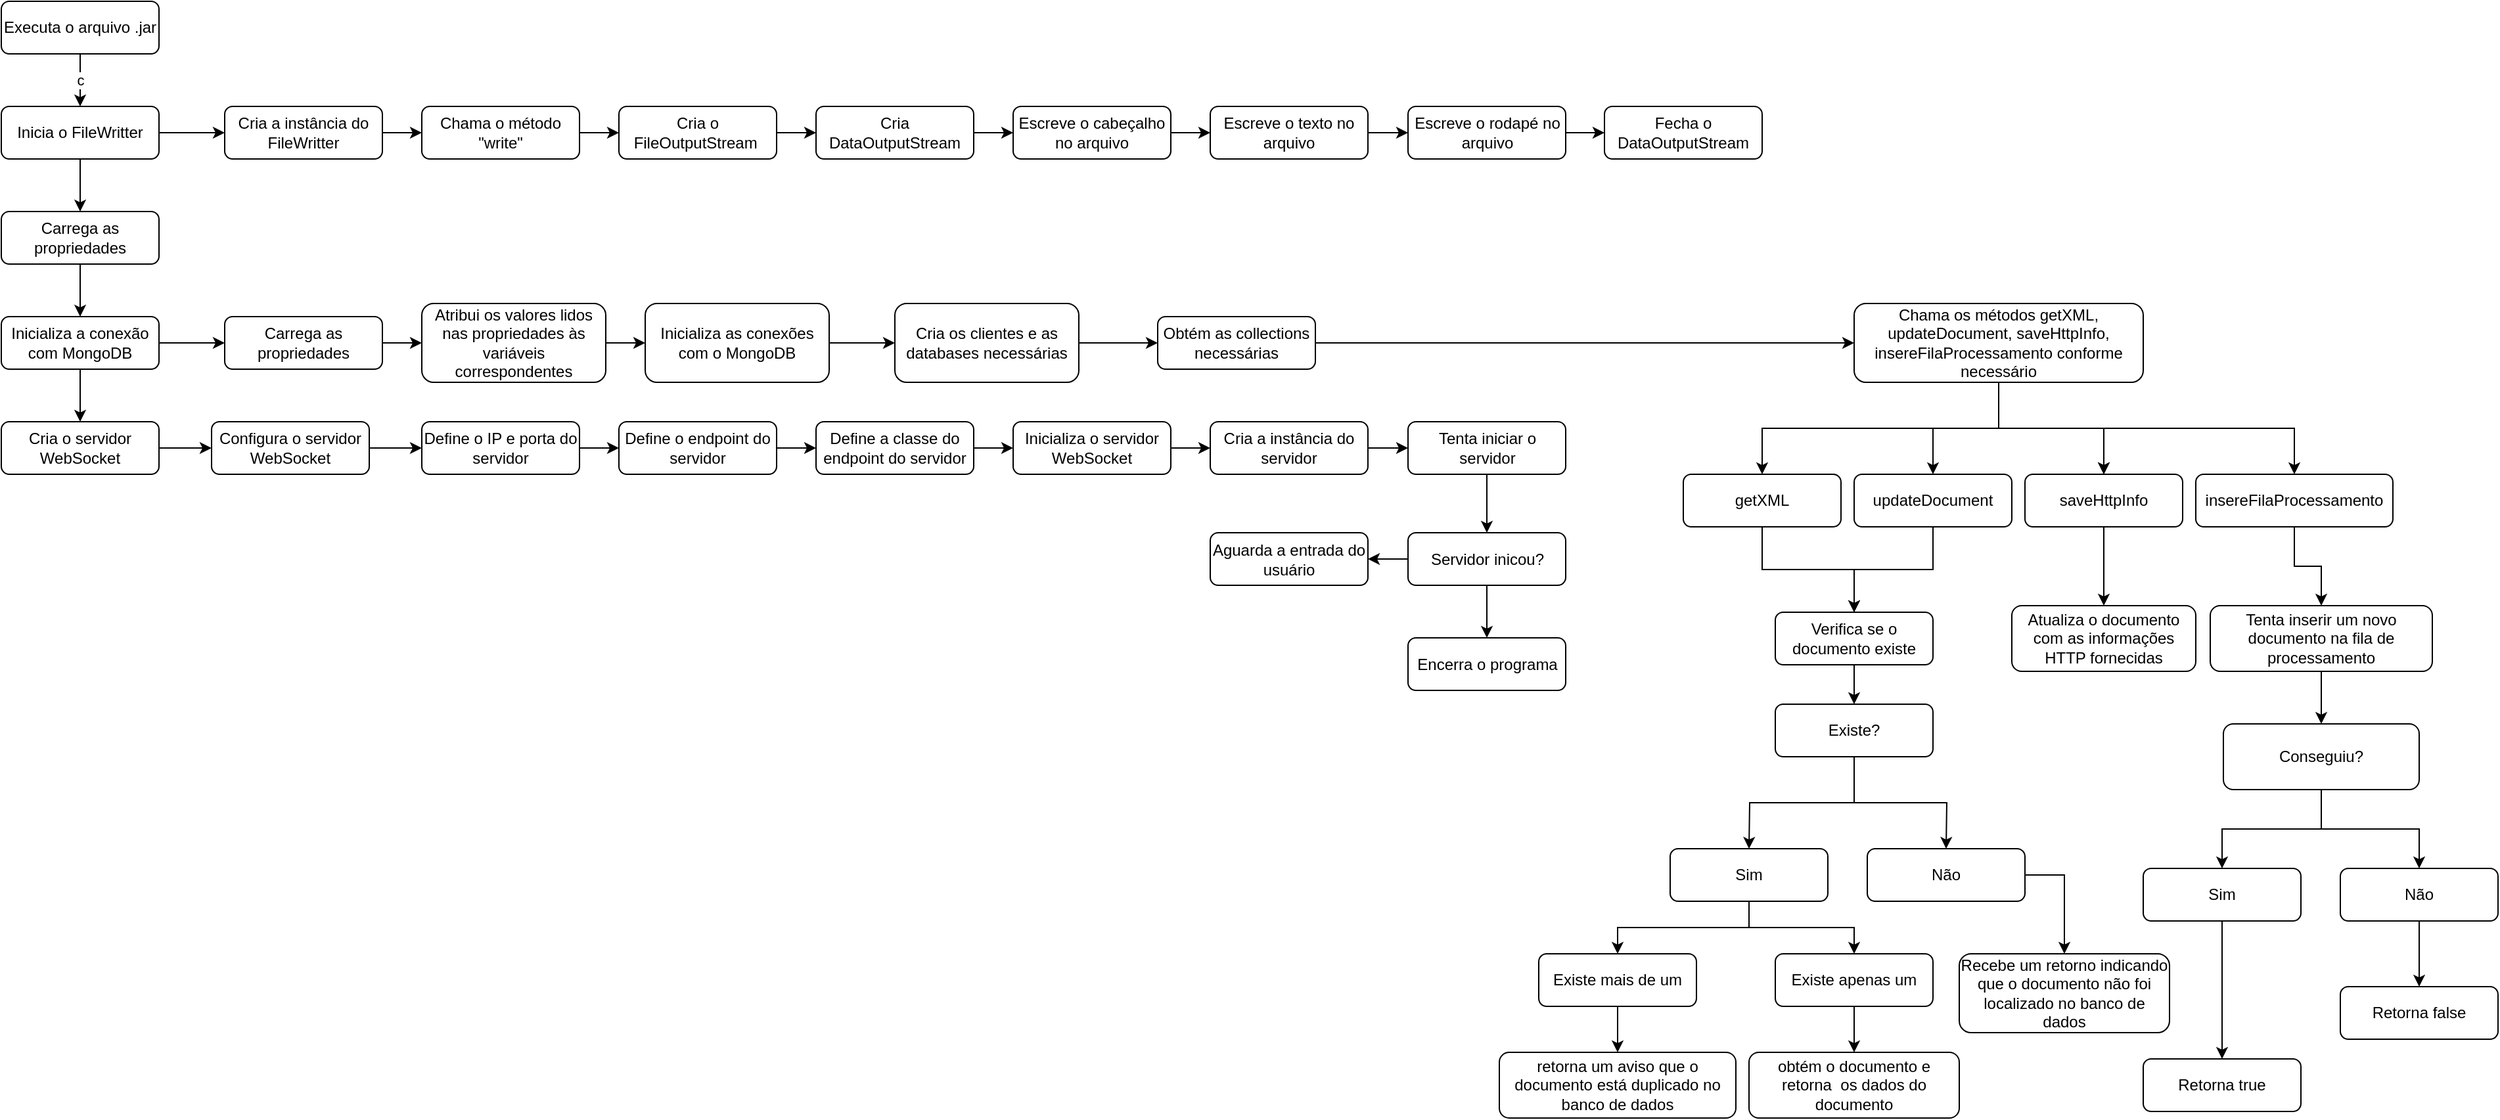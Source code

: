 <mxfile version="22.1.21" type="github">
  <diagram id="C5RBs43oDa-KdzZeNtuy" name="Page-1">
    <mxGraphModel dx="1247" dy="642" grid="1" gridSize="10" guides="1" tooltips="1" connect="1" arrows="1" fold="1" page="1" pageScale="1" pageWidth="827" pageHeight="1169" math="0" shadow="0">
      <root>
        <mxCell id="WIyWlLk6GJQsqaUBKTNV-0" />
        <mxCell id="WIyWlLk6GJQsqaUBKTNV-1" parent="WIyWlLk6GJQsqaUBKTNV-0" />
        <mxCell id="WitblhVI_im-lrWHp8Qs-33" value="c" style="edgeStyle=orthogonalEdgeStyle;rounded=0;orthogonalLoop=1;jettySize=auto;html=1;" edge="1" parent="WIyWlLk6GJQsqaUBKTNV-1" source="WIyWlLk6GJQsqaUBKTNV-3" target="WitblhVI_im-lrWHp8Qs-21">
          <mxGeometry relative="1" as="geometry" />
        </mxCell>
        <mxCell id="WIyWlLk6GJQsqaUBKTNV-3" value="Executa o arquivo .jar" style="rounded=1;whiteSpace=wrap;html=1;fontSize=12;glass=0;strokeWidth=1;shadow=0;perimeterSpacing=0;" parent="WIyWlLk6GJQsqaUBKTNV-1" vertex="1">
          <mxGeometry x="160" y="120" width="120" height="40" as="geometry" />
        </mxCell>
        <mxCell id="WitblhVI_im-lrWHp8Qs-12" value="Aguarda a entrada do usuário" style="rounded=1;whiteSpace=wrap;html=1;fontSize=12;glass=0;strokeWidth=1;shadow=0;perimeterSpacing=0;" vertex="1" parent="WIyWlLk6GJQsqaUBKTNV-1">
          <mxGeometry x="1080" y="524.5" width="120" height="40" as="geometry" />
        </mxCell>
        <mxCell id="WitblhVI_im-lrWHp8Qs-34" value="" style="edgeStyle=orthogonalEdgeStyle;rounded=0;orthogonalLoop=1;jettySize=auto;html=1;" edge="1" parent="WIyWlLk6GJQsqaUBKTNV-1" source="WitblhVI_im-lrWHp8Qs-21" target="WitblhVI_im-lrWHp8Qs-26">
          <mxGeometry relative="1" as="geometry" />
        </mxCell>
        <mxCell id="WitblhVI_im-lrWHp8Qs-43" value="" style="edgeStyle=orthogonalEdgeStyle;rounded=0;orthogonalLoop=1;jettySize=auto;html=1;" edge="1" parent="WIyWlLk6GJQsqaUBKTNV-1" source="WitblhVI_im-lrWHp8Qs-21" target="WitblhVI_im-lrWHp8Qs-42">
          <mxGeometry relative="1" as="geometry" />
        </mxCell>
        <mxCell id="WitblhVI_im-lrWHp8Qs-21" value="Inicia o FileWritter" style="rounded=1;whiteSpace=wrap;html=1;fontSize=12;glass=0;strokeWidth=1;shadow=0;perimeterSpacing=0;" vertex="1" parent="WIyWlLk6GJQsqaUBKTNV-1">
          <mxGeometry x="160" y="200" width="120" height="40" as="geometry" />
        </mxCell>
        <mxCell id="WitblhVI_im-lrWHp8Qs-35" value="" style="edgeStyle=orthogonalEdgeStyle;rounded=0;orthogonalLoop=1;jettySize=auto;html=1;" edge="1" parent="WIyWlLk6GJQsqaUBKTNV-1" source="WitblhVI_im-lrWHp8Qs-26" target="WitblhVI_im-lrWHp8Qs-27">
          <mxGeometry relative="1" as="geometry" />
        </mxCell>
        <mxCell id="WitblhVI_im-lrWHp8Qs-26" value="Carrega as propriedades" style="rounded=1;whiteSpace=wrap;html=1;fontSize=12;glass=0;strokeWidth=1;shadow=0;perimeterSpacing=0;" vertex="1" parent="WIyWlLk6GJQsqaUBKTNV-1">
          <mxGeometry x="160" y="280" width="120" height="40" as="geometry" />
        </mxCell>
        <mxCell id="WitblhVI_im-lrWHp8Qs-36" value="" style="edgeStyle=orthogonalEdgeStyle;rounded=0;orthogonalLoop=1;jettySize=auto;html=1;" edge="1" parent="WIyWlLk6GJQsqaUBKTNV-1" source="WitblhVI_im-lrWHp8Qs-27" target="WitblhVI_im-lrWHp8Qs-28">
          <mxGeometry relative="1" as="geometry" />
        </mxCell>
        <mxCell id="WitblhVI_im-lrWHp8Qs-66" value="" style="edgeStyle=orthogonalEdgeStyle;rounded=0;orthogonalLoop=1;jettySize=auto;html=1;" edge="1" parent="WIyWlLk6GJQsqaUBKTNV-1" source="WitblhVI_im-lrWHp8Qs-27" target="WitblhVI_im-lrWHp8Qs-65">
          <mxGeometry relative="1" as="geometry" />
        </mxCell>
        <mxCell id="WitblhVI_im-lrWHp8Qs-27" value="Inicializa a conexão com MongoDB" style="rounded=1;whiteSpace=wrap;html=1;fontSize=12;glass=0;strokeWidth=1;shadow=0;perimeterSpacing=0;" vertex="1" parent="WIyWlLk6GJQsqaUBKTNV-1">
          <mxGeometry x="160" y="360" width="120" height="40" as="geometry" />
        </mxCell>
        <mxCell id="WitblhVI_im-lrWHp8Qs-192" value="" style="edgeStyle=orthogonalEdgeStyle;rounded=0;orthogonalLoop=1;jettySize=auto;html=1;" edge="1" parent="WIyWlLk6GJQsqaUBKTNV-1" source="WitblhVI_im-lrWHp8Qs-28" target="WitblhVI_im-lrWHp8Qs-190">
          <mxGeometry relative="1" as="geometry" />
        </mxCell>
        <mxCell id="WitblhVI_im-lrWHp8Qs-28" value="Cria o servidor WebSocket" style="rounded=1;whiteSpace=wrap;html=1;fontSize=12;glass=0;strokeWidth=1;shadow=0;perimeterSpacing=0;" vertex="1" parent="WIyWlLk6GJQsqaUBKTNV-1">
          <mxGeometry x="160" y="440" width="120" height="40" as="geometry" />
        </mxCell>
        <mxCell id="WitblhVI_im-lrWHp8Qs-39" value="" style="edgeStyle=orthogonalEdgeStyle;rounded=0;orthogonalLoop=1;jettySize=auto;html=1;" edge="1" parent="WIyWlLk6GJQsqaUBKTNV-1" source="WitblhVI_im-lrWHp8Qs-30" target="WitblhVI_im-lrWHp8Qs-31">
          <mxGeometry relative="1" as="geometry" />
        </mxCell>
        <mxCell id="WitblhVI_im-lrWHp8Qs-209" value="" style="edgeStyle=orthogonalEdgeStyle;rounded=0;orthogonalLoop=1;jettySize=auto;html=1;" edge="1" parent="WIyWlLk6GJQsqaUBKTNV-1" source="WitblhVI_im-lrWHp8Qs-30" target="WitblhVI_im-lrWHp8Qs-12">
          <mxGeometry relative="1" as="geometry" />
        </mxCell>
        <mxCell id="WitblhVI_im-lrWHp8Qs-30" value="Servidor inicou?" style="rounded=1;whiteSpace=wrap;html=1;fontSize=12;glass=0;strokeWidth=1;shadow=0;perimeterSpacing=0;" vertex="1" parent="WIyWlLk6GJQsqaUBKTNV-1">
          <mxGeometry x="1230.5" y="524.5" width="120" height="40" as="geometry" />
        </mxCell>
        <mxCell id="WitblhVI_im-lrWHp8Qs-31" value="&lt;div style=&quot;border-color: var(--border-color);&quot;&gt;Encerra o programa&lt;/div&gt;" style="rounded=1;whiteSpace=wrap;html=1;fontSize=12;glass=0;strokeWidth=1;shadow=0;perimeterSpacing=0;" vertex="1" parent="WIyWlLk6GJQsqaUBKTNV-1">
          <mxGeometry x="1230.5" y="604.5" width="120" height="40" as="geometry" />
        </mxCell>
        <mxCell id="WitblhVI_im-lrWHp8Qs-45" value="" style="edgeStyle=orthogonalEdgeStyle;rounded=0;orthogonalLoop=1;jettySize=auto;html=1;" edge="1" parent="WIyWlLk6GJQsqaUBKTNV-1" source="WitblhVI_im-lrWHp8Qs-42" target="WitblhVI_im-lrWHp8Qs-44">
          <mxGeometry relative="1" as="geometry" />
        </mxCell>
        <mxCell id="WitblhVI_im-lrWHp8Qs-42" value="Cria a instância do FileWritter" style="rounded=1;whiteSpace=wrap;html=1;fontSize=12;glass=0;strokeWidth=1;shadow=0;perimeterSpacing=0;" vertex="1" parent="WIyWlLk6GJQsqaUBKTNV-1">
          <mxGeometry x="330" y="200" width="120" height="40" as="geometry" />
        </mxCell>
        <mxCell id="WitblhVI_im-lrWHp8Qs-48" value="" style="edgeStyle=orthogonalEdgeStyle;rounded=0;orthogonalLoop=1;jettySize=auto;html=1;" edge="1" parent="WIyWlLk6GJQsqaUBKTNV-1" source="WitblhVI_im-lrWHp8Qs-44" target="WitblhVI_im-lrWHp8Qs-47">
          <mxGeometry relative="1" as="geometry" />
        </mxCell>
        <mxCell id="WitblhVI_im-lrWHp8Qs-44" value="Chama o método &quot;write&quot;" style="rounded=1;whiteSpace=wrap;html=1;fontSize=12;glass=0;strokeWidth=1;shadow=0;perimeterSpacing=0;" vertex="1" parent="WIyWlLk6GJQsqaUBKTNV-1">
          <mxGeometry x="480" y="200" width="120" height="40" as="geometry" />
        </mxCell>
        <mxCell id="WitblhVI_im-lrWHp8Qs-50" value="" style="edgeStyle=orthogonalEdgeStyle;rounded=0;orthogonalLoop=1;jettySize=auto;html=1;" edge="1" parent="WIyWlLk6GJQsqaUBKTNV-1" source="WitblhVI_im-lrWHp8Qs-47" target="WitblhVI_im-lrWHp8Qs-49">
          <mxGeometry relative="1" as="geometry" />
        </mxCell>
        <mxCell id="WitblhVI_im-lrWHp8Qs-47" value="Cria o FileOutputStream&amp;nbsp;&lt;br/&gt;" style="rounded=1;whiteSpace=wrap;html=1;fontSize=12;glass=0;strokeWidth=1;shadow=0;perimeterSpacing=0;" vertex="1" parent="WIyWlLk6GJQsqaUBKTNV-1">
          <mxGeometry x="630" y="200" width="120" height="40" as="geometry" />
        </mxCell>
        <mxCell id="WitblhVI_im-lrWHp8Qs-53" value="" style="edgeStyle=orthogonalEdgeStyle;rounded=0;orthogonalLoop=1;jettySize=auto;html=1;" edge="1" parent="WIyWlLk6GJQsqaUBKTNV-1" source="WitblhVI_im-lrWHp8Qs-49" target="WitblhVI_im-lrWHp8Qs-52">
          <mxGeometry relative="1" as="geometry" />
        </mxCell>
        <mxCell id="WitblhVI_im-lrWHp8Qs-49" value="Cria DataOutputStream" style="rounded=1;whiteSpace=wrap;html=1;fontSize=12;glass=0;strokeWidth=1;shadow=0;perimeterSpacing=0;" vertex="1" parent="WIyWlLk6GJQsqaUBKTNV-1">
          <mxGeometry x="780" y="200" width="120" height="40" as="geometry" />
        </mxCell>
        <mxCell id="WitblhVI_im-lrWHp8Qs-55" value="" style="edgeStyle=orthogonalEdgeStyle;rounded=0;orthogonalLoop=1;jettySize=auto;html=1;" edge="1" parent="WIyWlLk6GJQsqaUBKTNV-1" source="WitblhVI_im-lrWHp8Qs-52" target="WitblhVI_im-lrWHp8Qs-54">
          <mxGeometry relative="1" as="geometry" />
        </mxCell>
        <mxCell id="WitblhVI_im-lrWHp8Qs-52" value="Escreve o cabeçalho no arquivo" style="rounded=1;whiteSpace=wrap;html=1;fontSize=12;glass=0;strokeWidth=1;shadow=0;perimeterSpacing=0;" vertex="1" parent="WIyWlLk6GJQsqaUBKTNV-1">
          <mxGeometry x="930" y="200" width="120" height="40" as="geometry" />
        </mxCell>
        <mxCell id="WitblhVI_im-lrWHp8Qs-58" value="" style="edgeStyle=orthogonalEdgeStyle;rounded=0;orthogonalLoop=1;jettySize=auto;html=1;" edge="1" parent="WIyWlLk6GJQsqaUBKTNV-1" source="WitblhVI_im-lrWHp8Qs-54" target="WitblhVI_im-lrWHp8Qs-57">
          <mxGeometry relative="1" as="geometry" />
        </mxCell>
        <mxCell id="WitblhVI_im-lrWHp8Qs-54" value="Escreve o texto no arquivo" style="rounded=1;whiteSpace=wrap;html=1;fontSize=12;glass=0;strokeWidth=1;shadow=0;perimeterSpacing=0;" vertex="1" parent="WIyWlLk6GJQsqaUBKTNV-1">
          <mxGeometry x="1080" y="200" width="120" height="40" as="geometry" />
        </mxCell>
        <mxCell id="WitblhVI_im-lrWHp8Qs-61" value="" style="edgeStyle=orthogonalEdgeStyle;rounded=0;orthogonalLoop=1;jettySize=auto;html=1;" edge="1" parent="WIyWlLk6GJQsqaUBKTNV-1" source="WitblhVI_im-lrWHp8Qs-57" target="WitblhVI_im-lrWHp8Qs-60">
          <mxGeometry relative="1" as="geometry" />
        </mxCell>
        <mxCell id="WitblhVI_im-lrWHp8Qs-57" value="Escreve o rodapé no arquivo" style="rounded=1;whiteSpace=wrap;html=1;fontSize=12;glass=0;strokeWidth=1;shadow=0;perimeterSpacing=0;" vertex="1" parent="WIyWlLk6GJQsqaUBKTNV-1">
          <mxGeometry x="1230.5" y="200" width="120" height="40" as="geometry" />
        </mxCell>
        <mxCell id="WitblhVI_im-lrWHp8Qs-60" value="Fecha o DataOutputStream" style="rounded=1;whiteSpace=wrap;html=1;fontSize=12;glass=0;strokeWidth=1;shadow=0;perimeterSpacing=0;" vertex="1" parent="WIyWlLk6GJQsqaUBKTNV-1">
          <mxGeometry x="1380" y="200" width="120" height="40" as="geometry" />
        </mxCell>
        <mxCell id="WitblhVI_im-lrWHp8Qs-68" value="" style="edgeStyle=orthogonalEdgeStyle;rounded=0;orthogonalLoop=1;jettySize=auto;html=1;" edge="1" parent="WIyWlLk6GJQsqaUBKTNV-1" source="WitblhVI_im-lrWHp8Qs-65" target="WitblhVI_im-lrWHp8Qs-67">
          <mxGeometry relative="1" as="geometry" />
        </mxCell>
        <mxCell id="WitblhVI_im-lrWHp8Qs-65" value="Carrega as propriedades" style="rounded=1;whiteSpace=wrap;html=1;fontSize=12;glass=0;strokeWidth=1;shadow=0;perimeterSpacing=0;" vertex="1" parent="WIyWlLk6GJQsqaUBKTNV-1">
          <mxGeometry x="330" y="360" width="120" height="40" as="geometry" />
        </mxCell>
        <mxCell id="WitblhVI_im-lrWHp8Qs-70" value="" style="edgeStyle=orthogonalEdgeStyle;rounded=0;orthogonalLoop=1;jettySize=auto;html=1;" edge="1" parent="WIyWlLk6GJQsqaUBKTNV-1" source="WitblhVI_im-lrWHp8Qs-67" target="WitblhVI_im-lrWHp8Qs-69">
          <mxGeometry relative="1" as="geometry" />
        </mxCell>
        <mxCell id="WitblhVI_im-lrWHp8Qs-67" value="Atribui os valores lidos nas propriedades às variáveis correspondentes" style="rounded=1;whiteSpace=wrap;html=1;fontSize=12;glass=0;strokeWidth=1;shadow=0;perimeterSpacing=0;" vertex="1" parent="WIyWlLk6GJQsqaUBKTNV-1">
          <mxGeometry x="480" y="350" width="140" height="60" as="geometry" />
        </mxCell>
        <mxCell id="WitblhVI_im-lrWHp8Qs-73" value="" style="edgeStyle=orthogonalEdgeStyle;rounded=0;orthogonalLoop=1;jettySize=auto;html=1;" edge="1" parent="WIyWlLk6GJQsqaUBKTNV-1" source="WitblhVI_im-lrWHp8Qs-69" target="WitblhVI_im-lrWHp8Qs-71">
          <mxGeometry relative="1" as="geometry" />
        </mxCell>
        <mxCell id="WitblhVI_im-lrWHp8Qs-69" value="Inicializa as conexões com o MongoDB" style="rounded=1;whiteSpace=wrap;html=1;fontSize=12;glass=0;strokeWidth=1;shadow=0;perimeterSpacing=0;" vertex="1" parent="WIyWlLk6GJQsqaUBKTNV-1">
          <mxGeometry x="650" y="350" width="140" height="60" as="geometry" />
        </mxCell>
        <mxCell id="WitblhVI_im-lrWHp8Qs-75" value="" style="edgeStyle=orthogonalEdgeStyle;rounded=0;orthogonalLoop=1;jettySize=auto;html=1;" edge="1" parent="WIyWlLk6GJQsqaUBKTNV-1" source="WitblhVI_im-lrWHp8Qs-71" target="WitblhVI_im-lrWHp8Qs-74">
          <mxGeometry relative="1" as="geometry" />
        </mxCell>
        <mxCell id="WitblhVI_im-lrWHp8Qs-71" value="Cria os clientes e as databases necessárias" style="rounded=1;whiteSpace=wrap;html=1;fontSize=12;glass=0;strokeWidth=1;shadow=0;perimeterSpacing=0;" vertex="1" parent="WIyWlLk6GJQsqaUBKTNV-1">
          <mxGeometry x="840" y="350" width="140" height="60" as="geometry" />
        </mxCell>
        <mxCell id="WitblhVI_im-lrWHp8Qs-189" style="edgeStyle=orthogonalEdgeStyle;rounded=0;orthogonalLoop=1;jettySize=auto;html=1;exitX=1;exitY=0.5;exitDx=0;exitDy=0;entryX=0;entryY=0.5;entryDx=0;entryDy=0;" edge="1" parent="WIyWlLk6GJQsqaUBKTNV-1" source="WitblhVI_im-lrWHp8Qs-74" target="WitblhVI_im-lrWHp8Qs-76">
          <mxGeometry relative="1" as="geometry" />
        </mxCell>
        <mxCell id="WitblhVI_im-lrWHp8Qs-74" value="Obtém as collections necessárias" style="rounded=1;whiteSpace=wrap;html=1;fontSize=12;glass=0;strokeWidth=1;shadow=0;perimeterSpacing=0;" vertex="1" parent="WIyWlLk6GJQsqaUBKTNV-1">
          <mxGeometry x="1040" y="360" width="120" height="40" as="geometry" />
        </mxCell>
        <mxCell id="WitblhVI_im-lrWHp8Qs-165" value="" style="edgeStyle=orthogonalEdgeStyle;rounded=0;orthogonalLoop=1;jettySize=auto;html=1;" edge="1" parent="WIyWlLk6GJQsqaUBKTNV-1" source="WitblhVI_im-lrWHp8Qs-76" target="WitblhVI_im-lrWHp8Qs-91">
          <mxGeometry relative="1" as="geometry" />
        </mxCell>
        <mxCell id="WitblhVI_im-lrWHp8Qs-167" style="edgeStyle=orthogonalEdgeStyle;rounded=0;orthogonalLoop=1;jettySize=auto;html=1;entryX=0.5;entryY=0;entryDx=0;entryDy=0;" edge="1" parent="WIyWlLk6GJQsqaUBKTNV-1" source="WitblhVI_im-lrWHp8Qs-76" target="WitblhVI_im-lrWHp8Qs-90">
          <mxGeometry relative="1" as="geometry" />
        </mxCell>
        <mxCell id="WitblhVI_im-lrWHp8Qs-174" value="" style="edgeStyle=orthogonalEdgeStyle;rounded=0;orthogonalLoop=1;jettySize=auto;html=1;" edge="1" parent="WIyWlLk6GJQsqaUBKTNV-1" source="WitblhVI_im-lrWHp8Qs-76" target="WitblhVI_im-lrWHp8Qs-91">
          <mxGeometry relative="1" as="geometry" />
        </mxCell>
        <mxCell id="WitblhVI_im-lrWHp8Qs-175" style="edgeStyle=orthogonalEdgeStyle;rounded=0;orthogonalLoop=1;jettySize=auto;html=1;exitX=0.5;exitY=1;exitDx=0;exitDy=0;entryX=0.5;entryY=0;entryDx=0;entryDy=0;" edge="1" parent="WIyWlLk6GJQsqaUBKTNV-1" source="WitblhVI_im-lrWHp8Qs-76" target="WitblhVI_im-lrWHp8Qs-89">
          <mxGeometry relative="1" as="geometry" />
        </mxCell>
        <mxCell id="WitblhVI_im-lrWHp8Qs-176" style="edgeStyle=orthogonalEdgeStyle;rounded=0;orthogonalLoop=1;jettySize=auto;html=1;exitX=0.5;exitY=1;exitDx=0;exitDy=0;" edge="1" parent="WIyWlLk6GJQsqaUBKTNV-1" source="WitblhVI_im-lrWHp8Qs-76" target="WitblhVI_im-lrWHp8Qs-92">
          <mxGeometry relative="1" as="geometry" />
        </mxCell>
        <mxCell id="WitblhVI_im-lrWHp8Qs-76" value="Chama os métodos getXML, updateDocument, saveHttpInfo, insereFilaProcessamento conforme necessário" style="rounded=1;whiteSpace=wrap;html=1;fontSize=12;glass=0;strokeWidth=1;shadow=0;perimeterSpacing=0;" vertex="1" parent="WIyWlLk6GJQsqaUBKTNV-1">
          <mxGeometry x="1570" y="350" width="220" height="60" as="geometry" />
        </mxCell>
        <mxCell id="WitblhVI_im-lrWHp8Qs-89" value="getXML" style="rounded=1;whiteSpace=wrap;html=1;fontSize=12;glass=0;strokeWidth=1;shadow=0;perimeterSpacing=0;" vertex="1" parent="WIyWlLk6GJQsqaUBKTNV-1">
          <mxGeometry x="1440" y="480" width="120" height="40" as="geometry" />
        </mxCell>
        <mxCell id="WitblhVI_im-lrWHp8Qs-149" value="" style="edgeStyle=orthogonalEdgeStyle;rounded=0;orthogonalLoop=1;jettySize=auto;html=1;" edge="1" parent="WIyWlLk6GJQsqaUBKTNV-1" source="WitblhVI_im-lrWHp8Qs-90" target="WitblhVI_im-lrWHp8Qs-97">
          <mxGeometry relative="1" as="geometry" />
        </mxCell>
        <mxCell id="WitblhVI_im-lrWHp8Qs-90" value="updateDocument" style="rounded=1;whiteSpace=wrap;html=1;fontSize=12;glass=0;strokeWidth=1;shadow=0;perimeterSpacing=0;" vertex="1" parent="WIyWlLk6GJQsqaUBKTNV-1">
          <mxGeometry x="1570" y="480" width="120" height="40" as="geometry" />
        </mxCell>
        <mxCell id="WitblhVI_im-lrWHp8Qs-157" value="" style="edgeStyle=orthogonalEdgeStyle;rounded=0;orthogonalLoop=1;jettySize=auto;html=1;" edge="1" parent="WIyWlLk6GJQsqaUBKTNV-1" source="WitblhVI_im-lrWHp8Qs-91" target="WitblhVI_im-lrWHp8Qs-156">
          <mxGeometry relative="1" as="geometry" />
        </mxCell>
        <mxCell id="WitblhVI_im-lrWHp8Qs-91" value="saveHttpInfo" style="rounded=1;whiteSpace=wrap;html=1;fontSize=12;glass=0;strokeWidth=1;shadow=0;perimeterSpacing=0;" vertex="1" parent="WIyWlLk6GJQsqaUBKTNV-1">
          <mxGeometry x="1700" y="480" width="120" height="40" as="geometry" />
        </mxCell>
        <mxCell id="WitblhVI_im-lrWHp8Qs-159" value="" style="edgeStyle=orthogonalEdgeStyle;rounded=0;orthogonalLoop=1;jettySize=auto;html=1;" edge="1" parent="WIyWlLk6GJQsqaUBKTNV-1" source="WitblhVI_im-lrWHp8Qs-92" target="WitblhVI_im-lrWHp8Qs-158">
          <mxGeometry relative="1" as="geometry" />
        </mxCell>
        <mxCell id="WitblhVI_im-lrWHp8Qs-92" value="insereFilaProcessamento" style="rounded=1;whiteSpace=wrap;html=1;fontSize=12;glass=0;strokeWidth=1;shadow=0;perimeterSpacing=0;" vertex="1" parent="WIyWlLk6GJQsqaUBKTNV-1">
          <mxGeometry x="1830" y="480" width="150" height="40" as="geometry" />
        </mxCell>
        <mxCell id="WitblhVI_im-lrWHp8Qs-103" style="edgeStyle=orthogonalEdgeStyle;rounded=0;orthogonalLoop=1;jettySize=auto;html=1;exitX=0.5;exitY=1;exitDx=0;exitDy=0;" edge="1" parent="WIyWlLk6GJQsqaUBKTNV-1" source="WitblhVI_im-lrWHp8Qs-100">
          <mxGeometry relative="1" as="geometry">
            <mxPoint x="1490" y="765" as="targetPoint" />
          </mxGeometry>
        </mxCell>
        <mxCell id="WitblhVI_im-lrWHp8Qs-104" style="edgeStyle=orthogonalEdgeStyle;rounded=0;orthogonalLoop=1;jettySize=auto;html=1;exitX=0.5;exitY=1;exitDx=0;exitDy=0;" edge="1" parent="WIyWlLk6GJQsqaUBKTNV-1" source="WitblhVI_im-lrWHp8Qs-100">
          <mxGeometry relative="1" as="geometry">
            <mxPoint x="1640" y="765" as="targetPoint" />
          </mxGeometry>
        </mxCell>
        <mxCell id="WitblhVI_im-lrWHp8Qs-100" value="Existe?" style="rounded=1;whiteSpace=wrap;html=1;fontSize=12;glass=0;strokeWidth=1;shadow=0;perimeterSpacing=0;" vertex="1" parent="WIyWlLk6GJQsqaUBKTNV-1">
          <mxGeometry x="1510" y="655" width="120" height="40" as="geometry" />
        </mxCell>
        <mxCell id="WitblhVI_im-lrWHp8Qs-109" style="edgeStyle=orthogonalEdgeStyle;rounded=0;orthogonalLoop=1;jettySize=auto;html=1;exitX=1;exitY=0.5;exitDx=0;exitDy=0;entryX=0.5;entryY=0;entryDx=0;entryDy=0;" edge="1" parent="WIyWlLk6GJQsqaUBKTNV-1" source="WitblhVI_im-lrWHp8Qs-105" target="WitblhVI_im-lrWHp8Qs-136">
          <mxGeometry relative="1" as="geometry">
            <mxPoint x="1720" y="785" as="targetPoint" />
          </mxGeometry>
        </mxCell>
        <mxCell id="WitblhVI_im-lrWHp8Qs-105" value="Não" style="rounded=1;whiteSpace=wrap;html=1;fontSize=12;glass=0;strokeWidth=1;shadow=0;perimeterSpacing=0;" vertex="1" parent="WIyWlLk6GJQsqaUBKTNV-1">
          <mxGeometry x="1580" y="765" width="120" height="40" as="geometry" />
        </mxCell>
        <mxCell id="WitblhVI_im-lrWHp8Qs-111" style="edgeStyle=orthogonalEdgeStyle;rounded=0;orthogonalLoop=1;jettySize=auto;html=1;entryX=0.5;entryY=0;entryDx=0;entryDy=0;" edge="1" parent="WIyWlLk6GJQsqaUBKTNV-1" source="WitblhVI_im-lrWHp8Qs-106" target="WitblhVI_im-lrWHp8Qs-110">
          <mxGeometry relative="1" as="geometry" />
        </mxCell>
        <mxCell id="WitblhVI_im-lrWHp8Qs-115" style="edgeStyle=orthogonalEdgeStyle;rounded=0;orthogonalLoop=1;jettySize=auto;html=1;entryX=0.5;entryY=0;entryDx=0;entryDy=0;" edge="1" parent="WIyWlLk6GJQsqaUBKTNV-1" source="WitblhVI_im-lrWHp8Qs-106" target="WitblhVI_im-lrWHp8Qs-112">
          <mxGeometry relative="1" as="geometry" />
        </mxCell>
        <mxCell id="WitblhVI_im-lrWHp8Qs-106" value="Sim" style="rounded=1;whiteSpace=wrap;html=1;fontSize=12;glass=0;strokeWidth=1;shadow=0;perimeterSpacing=0;" vertex="1" parent="WIyWlLk6GJQsqaUBKTNV-1">
          <mxGeometry x="1430" y="765" width="120" height="40" as="geometry" />
        </mxCell>
        <mxCell id="WitblhVI_im-lrWHp8Qs-154" value="" style="edgeStyle=orthogonalEdgeStyle;rounded=0;orthogonalLoop=1;jettySize=auto;html=1;" edge="1" parent="WIyWlLk6GJQsqaUBKTNV-1" source="WitblhVI_im-lrWHp8Qs-110" target="WitblhVI_im-lrWHp8Qs-151">
          <mxGeometry relative="1" as="geometry" />
        </mxCell>
        <mxCell id="WitblhVI_im-lrWHp8Qs-110" value="Existe mais de um" style="rounded=1;whiteSpace=wrap;html=1;fontSize=12;glass=0;strokeWidth=1;shadow=0;perimeterSpacing=0;" vertex="1" parent="WIyWlLk6GJQsqaUBKTNV-1">
          <mxGeometry x="1330" y="845" width="120" height="40" as="geometry" />
        </mxCell>
        <mxCell id="WitblhVI_im-lrWHp8Qs-119" value="" style="edgeStyle=orthogonalEdgeStyle;rounded=0;orthogonalLoop=1;jettySize=auto;html=1;" edge="1" parent="WIyWlLk6GJQsqaUBKTNV-1" source="WitblhVI_im-lrWHp8Qs-112" target="WitblhVI_im-lrWHp8Qs-118">
          <mxGeometry relative="1" as="geometry" />
        </mxCell>
        <mxCell id="WitblhVI_im-lrWHp8Qs-112" value="Existe apenas um" style="rounded=1;whiteSpace=wrap;html=1;fontSize=12;glass=0;strokeWidth=1;shadow=0;perimeterSpacing=0;" vertex="1" parent="WIyWlLk6GJQsqaUBKTNV-1">
          <mxGeometry x="1510" y="845" width="120" height="40" as="geometry" />
        </mxCell>
        <mxCell id="WitblhVI_im-lrWHp8Qs-118" value="obtém o documento e retorna&amp;nbsp; os dados do documento" style="rounded=1;whiteSpace=wrap;html=1;fontSize=12;glass=0;strokeWidth=1;shadow=0;perimeterSpacing=0;" vertex="1" parent="WIyWlLk6GJQsqaUBKTNV-1">
          <mxGeometry x="1490" y="920" width="160" height="50" as="geometry" />
        </mxCell>
        <mxCell id="WitblhVI_im-lrWHp8Qs-136" value="Recebe um retorno indicando que o documento não foi localizado no banco de dados" style="rounded=1;whiteSpace=wrap;html=1;fontSize=12;glass=0;strokeWidth=1;shadow=0;perimeterSpacing=0;" vertex="1" parent="WIyWlLk6GJQsqaUBKTNV-1">
          <mxGeometry x="1650" y="845" width="160" height="60" as="geometry" />
        </mxCell>
        <mxCell id="WitblhVI_im-lrWHp8Qs-148" value="" style="edgeStyle=orthogonalEdgeStyle;rounded=0;orthogonalLoop=1;jettySize=auto;html=1;exitX=0.5;exitY=1;exitDx=0;exitDy=0;" edge="1" parent="WIyWlLk6GJQsqaUBKTNV-1" source="WitblhVI_im-lrWHp8Qs-89" target="WitblhVI_im-lrWHp8Qs-97">
          <mxGeometry relative="1" as="geometry">
            <mxPoint x="1500" y="600" as="targetPoint" />
            <mxPoint x="1500" y="520" as="sourcePoint" />
          </mxGeometry>
        </mxCell>
        <mxCell id="WitblhVI_im-lrWHp8Qs-150" value="" style="edgeStyle=orthogonalEdgeStyle;rounded=0;orthogonalLoop=1;jettySize=auto;html=1;" edge="1" parent="WIyWlLk6GJQsqaUBKTNV-1" source="WitblhVI_im-lrWHp8Qs-97" target="WitblhVI_im-lrWHp8Qs-100">
          <mxGeometry relative="1" as="geometry" />
        </mxCell>
        <mxCell id="WitblhVI_im-lrWHp8Qs-97" value="Verifica se o documento existe" style="rounded=1;whiteSpace=wrap;html=1;fontSize=12;glass=0;strokeWidth=1;shadow=0;perimeterSpacing=0;" vertex="1" parent="WIyWlLk6GJQsqaUBKTNV-1">
          <mxGeometry x="1510" y="585" width="120" height="40" as="geometry" />
        </mxCell>
        <mxCell id="WitblhVI_im-lrWHp8Qs-151" value="retorna um aviso que o documento está duplicado no banco de dados" style="rounded=1;whiteSpace=wrap;html=1;fontSize=12;glass=0;strokeWidth=1;shadow=0;perimeterSpacing=0;" vertex="1" parent="WIyWlLk6GJQsqaUBKTNV-1">
          <mxGeometry x="1300" y="920" width="180" height="50" as="geometry" />
        </mxCell>
        <mxCell id="WitblhVI_im-lrWHp8Qs-156" value="&lt;div&gt;&lt;br&gt;&lt;/div&gt;&lt;div&gt;Atualiza o documento com as informações HTTP fornecidas&lt;/div&gt;&lt;div&gt;&lt;br&gt;&lt;/div&gt;" style="rounded=1;whiteSpace=wrap;html=1;fontSize=12;glass=0;strokeWidth=1;shadow=0;perimeterSpacing=0;" vertex="1" parent="WIyWlLk6GJQsqaUBKTNV-1">
          <mxGeometry x="1690" y="580" width="140" height="50" as="geometry" />
        </mxCell>
        <mxCell id="WitblhVI_im-lrWHp8Qs-178" value="" style="edgeStyle=orthogonalEdgeStyle;rounded=0;orthogonalLoop=1;jettySize=auto;html=1;" edge="1" parent="WIyWlLk6GJQsqaUBKTNV-1" source="WitblhVI_im-lrWHp8Qs-158" target="WitblhVI_im-lrWHp8Qs-177">
          <mxGeometry relative="1" as="geometry" />
        </mxCell>
        <mxCell id="WitblhVI_im-lrWHp8Qs-158" value="Tenta inserir um novo documento na fila de processamento" style="rounded=1;whiteSpace=wrap;html=1;fontSize=12;glass=0;strokeWidth=1;shadow=0;perimeterSpacing=0;" vertex="1" parent="WIyWlLk6GJQsqaUBKTNV-1">
          <mxGeometry x="1841" y="580" width="169" height="50" as="geometry" />
        </mxCell>
        <mxCell id="WitblhVI_im-lrWHp8Qs-181" value="" style="edgeStyle=orthogonalEdgeStyle;rounded=0;orthogonalLoop=1;jettySize=auto;html=1;" edge="1" parent="WIyWlLk6GJQsqaUBKTNV-1" source="WitblhVI_im-lrWHp8Qs-177" target="WitblhVI_im-lrWHp8Qs-180">
          <mxGeometry relative="1" as="geometry" />
        </mxCell>
        <mxCell id="WitblhVI_im-lrWHp8Qs-182" style="edgeStyle=orthogonalEdgeStyle;rounded=0;orthogonalLoop=1;jettySize=auto;html=1;exitX=0.5;exitY=1;exitDx=0;exitDy=0;" edge="1" parent="WIyWlLk6GJQsqaUBKTNV-1" source="WitblhVI_im-lrWHp8Qs-177" target="WitblhVI_im-lrWHp8Qs-179">
          <mxGeometry relative="1" as="geometry" />
        </mxCell>
        <mxCell id="WitblhVI_im-lrWHp8Qs-177" value="Conseguiu?" style="rounded=1;whiteSpace=wrap;html=1;fontSize=12;glass=0;strokeWidth=1;shadow=0;perimeterSpacing=0;" vertex="1" parent="WIyWlLk6GJQsqaUBKTNV-1">
          <mxGeometry x="1851" y="670" width="149" height="50" as="geometry" />
        </mxCell>
        <mxCell id="WitblhVI_im-lrWHp8Qs-188" value="" style="edgeStyle=orthogonalEdgeStyle;rounded=0;orthogonalLoop=1;jettySize=auto;html=1;" edge="1" parent="WIyWlLk6GJQsqaUBKTNV-1" source="WitblhVI_im-lrWHp8Qs-179" target="WitblhVI_im-lrWHp8Qs-187">
          <mxGeometry relative="1" as="geometry" />
        </mxCell>
        <mxCell id="WitblhVI_im-lrWHp8Qs-179" value="Não" style="rounded=1;whiteSpace=wrap;html=1;fontSize=12;glass=0;strokeWidth=1;shadow=0;perimeterSpacing=0;" vertex="1" parent="WIyWlLk6GJQsqaUBKTNV-1">
          <mxGeometry x="1940" y="780" width="120" height="40" as="geometry" />
        </mxCell>
        <mxCell id="WitblhVI_im-lrWHp8Qs-186" value="" style="edgeStyle=orthogonalEdgeStyle;rounded=0;orthogonalLoop=1;jettySize=auto;html=1;" edge="1" parent="WIyWlLk6GJQsqaUBKTNV-1" source="WitblhVI_im-lrWHp8Qs-180" target="WitblhVI_im-lrWHp8Qs-185">
          <mxGeometry relative="1" as="geometry" />
        </mxCell>
        <mxCell id="WitblhVI_im-lrWHp8Qs-180" value="Sim" style="rounded=1;whiteSpace=wrap;html=1;fontSize=12;glass=0;strokeWidth=1;shadow=0;perimeterSpacing=0;" vertex="1" parent="WIyWlLk6GJQsqaUBKTNV-1">
          <mxGeometry x="1790" y="780" width="120" height="40" as="geometry" />
        </mxCell>
        <mxCell id="WitblhVI_im-lrWHp8Qs-185" value="Retorna true" style="rounded=1;whiteSpace=wrap;html=1;fontSize=12;glass=0;strokeWidth=1;shadow=0;perimeterSpacing=0;" vertex="1" parent="WIyWlLk6GJQsqaUBKTNV-1">
          <mxGeometry x="1790" y="925" width="120" height="40" as="geometry" />
        </mxCell>
        <mxCell id="WitblhVI_im-lrWHp8Qs-187" value="Retorna false" style="rounded=1;whiteSpace=wrap;html=1;fontSize=12;glass=0;strokeWidth=1;shadow=0;perimeterSpacing=0;" vertex="1" parent="WIyWlLk6GJQsqaUBKTNV-1">
          <mxGeometry x="1940" y="870" width="120" height="40" as="geometry" />
        </mxCell>
        <mxCell id="WitblhVI_im-lrWHp8Qs-194" value="" style="edgeStyle=orthogonalEdgeStyle;rounded=0;orthogonalLoop=1;jettySize=auto;html=1;" edge="1" parent="WIyWlLk6GJQsqaUBKTNV-1" source="WitblhVI_im-lrWHp8Qs-190" target="WitblhVI_im-lrWHp8Qs-193">
          <mxGeometry relative="1" as="geometry" />
        </mxCell>
        <mxCell id="WitblhVI_im-lrWHp8Qs-190" value="Configura o servidor WebSocket" style="rounded=1;whiteSpace=wrap;html=1;fontSize=12;glass=0;strokeWidth=1;shadow=0;perimeterSpacing=0;" vertex="1" parent="WIyWlLk6GJQsqaUBKTNV-1">
          <mxGeometry x="320" y="440" width="120" height="40" as="geometry" />
        </mxCell>
        <mxCell id="WitblhVI_im-lrWHp8Qs-196" value="" style="edgeStyle=orthogonalEdgeStyle;rounded=0;orthogonalLoop=1;jettySize=auto;html=1;" edge="1" parent="WIyWlLk6GJQsqaUBKTNV-1" source="WitblhVI_im-lrWHp8Qs-193" target="WitblhVI_im-lrWHp8Qs-195">
          <mxGeometry relative="1" as="geometry" />
        </mxCell>
        <mxCell id="WitblhVI_im-lrWHp8Qs-193" value="Define o IP e porta do servidor" style="rounded=1;whiteSpace=wrap;html=1;fontSize=12;glass=0;strokeWidth=1;shadow=0;perimeterSpacing=0;" vertex="1" parent="WIyWlLk6GJQsqaUBKTNV-1">
          <mxGeometry x="480" y="440" width="120" height="40" as="geometry" />
        </mxCell>
        <mxCell id="WitblhVI_im-lrWHp8Qs-198" value="" style="edgeStyle=orthogonalEdgeStyle;rounded=0;orthogonalLoop=1;jettySize=auto;html=1;" edge="1" parent="WIyWlLk6GJQsqaUBKTNV-1" source="WitblhVI_im-lrWHp8Qs-195" target="WitblhVI_im-lrWHp8Qs-197">
          <mxGeometry relative="1" as="geometry" />
        </mxCell>
        <mxCell id="WitblhVI_im-lrWHp8Qs-195" value="Define o endpoint do servidor" style="rounded=1;whiteSpace=wrap;html=1;fontSize=12;glass=0;strokeWidth=1;shadow=0;perimeterSpacing=0;" vertex="1" parent="WIyWlLk6GJQsqaUBKTNV-1">
          <mxGeometry x="630" y="440" width="120" height="40" as="geometry" />
        </mxCell>
        <mxCell id="WitblhVI_im-lrWHp8Qs-200" value="" style="edgeStyle=orthogonalEdgeStyle;rounded=0;orthogonalLoop=1;jettySize=auto;html=1;" edge="1" parent="WIyWlLk6GJQsqaUBKTNV-1" source="WitblhVI_im-lrWHp8Qs-197" target="WitblhVI_im-lrWHp8Qs-199">
          <mxGeometry relative="1" as="geometry" />
        </mxCell>
        <mxCell id="WitblhVI_im-lrWHp8Qs-197" value="Define a classe do endpoint do servidor" style="rounded=1;whiteSpace=wrap;html=1;fontSize=12;glass=0;strokeWidth=1;shadow=0;perimeterSpacing=0;" vertex="1" parent="WIyWlLk6GJQsqaUBKTNV-1">
          <mxGeometry x="780" y="440" width="120" height="40" as="geometry" />
        </mxCell>
        <mxCell id="WitblhVI_im-lrWHp8Qs-203" value="" style="edgeStyle=orthogonalEdgeStyle;rounded=0;orthogonalLoop=1;jettySize=auto;html=1;" edge="1" parent="WIyWlLk6GJQsqaUBKTNV-1" source="WitblhVI_im-lrWHp8Qs-199" target="WitblhVI_im-lrWHp8Qs-201">
          <mxGeometry relative="1" as="geometry" />
        </mxCell>
        <mxCell id="WitblhVI_im-lrWHp8Qs-199" value="Inicializa o servidor WebSocket" style="rounded=1;whiteSpace=wrap;html=1;fontSize=12;glass=0;strokeWidth=1;shadow=0;perimeterSpacing=0;" vertex="1" parent="WIyWlLk6GJQsqaUBKTNV-1">
          <mxGeometry x="930" y="440" width="120" height="40" as="geometry" />
        </mxCell>
        <mxCell id="WitblhVI_im-lrWHp8Qs-205" value="" style="edgeStyle=orthogonalEdgeStyle;rounded=0;orthogonalLoop=1;jettySize=auto;html=1;" edge="1" parent="WIyWlLk6GJQsqaUBKTNV-1" source="WitblhVI_im-lrWHp8Qs-201" target="WitblhVI_im-lrWHp8Qs-204">
          <mxGeometry relative="1" as="geometry" />
        </mxCell>
        <mxCell id="WitblhVI_im-lrWHp8Qs-201" value="Cria a instância do servidor" style="rounded=1;whiteSpace=wrap;html=1;fontSize=12;glass=0;strokeWidth=1;shadow=0;perimeterSpacing=0;" vertex="1" parent="WIyWlLk6GJQsqaUBKTNV-1">
          <mxGeometry x="1080" y="440" width="120" height="40" as="geometry" />
        </mxCell>
        <mxCell id="WitblhVI_im-lrWHp8Qs-210" value="" style="edgeStyle=orthogonalEdgeStyle;rounded=0;orthogonalLoop=1;jettySize=auto;html=1;" edge="1" parent="WIyWlLk6GJQsqaUBKTNV-1" source="WitblhVI_im-lrWHp8Qs-204" target="WitblhVI_im-lrWHp8Qs-30">
          <mxGeometry relative="1" as="geometry" />
        </mxCell>
        <mxCell id="WitblhVI_im-lrWHp8Qs-204" value="Tenta iniciar o servidor" style="rounded=1;whiteSpace=wrap;html=1;fontSize=12;glass=0;strokeWidth=1;shadow=0;perimeterSpacing=0;" vertex="1" parent="WIyWlLk6GJQsqaUBKTNV-1">
          <mxGeometry x="1230.5" y="440" width="120" height="40" as="geometry" />
        </mxCell>
      </root>
    </mxGraphModel>
  </diagram>
</mxfile>
